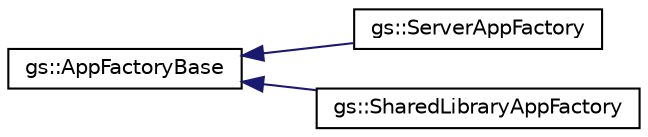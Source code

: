 digraph "Graphical Class Hierarchy"
{
 // LATEX_PDF_SIZE
  edge [fontname="Helvetica",fontsize="10",labelfontname="Helvetica",labelfontsize="10"];
  node [fontname="Helvetica",fontsize="10",shape=record];
  rankdir="LR";
  Node0 [label="gs::AppFactoryBase",height=0.2,width=0.4,color="black", fillcolor="white", style="filled",URL="$classgs_1_1AppFactoryBase.html",tooltip=" "];
  Node0 -> Node1 [dir="back",color="midnightblue",fontsize="10",style="solid",fontname="Helvetica"];
  Node1 [label="gs::ServerAppFactory",height=0.2,width=0.4,color="black", fillcolor="white", style="filled",URL="$classgs_1_1ServerAppFactory.html",tooltip=" "];
  Node0 -> Node2 [dir="back",color="midnightblue",fontsize="10",style="solid",fontname="Helvetica"];
  Node2 [label="gs::SharedLibraryAppFactory",height=0.2,width=0.4,color="black", fillcolor="white", style="filled",URL="$classgs_1_1SharedLibraryAppFactory.html",tooltip=" "];
}
